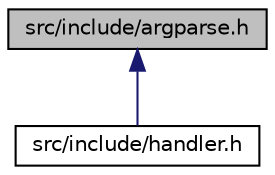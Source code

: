 digraph "src/include/argparse.h"
{
 // LATEX_PDF_SIZE
  edge [fontname="Helvetica",fontsize="10",labelfontname="Helvetica",labelfontsize="10"];
  node [fontname="Helvetica",fontsize="10",shape=record];
  Node1 [label="src/include/argparse.h",height=0.2,width=0.4,color="black", fillcolor="grey75", style="filled", fontcolor="black",tooltip="Provides stuff for argument parsing and return raw parsing result."];
  Node1 -> Node2 [dir="back",color="midnightblue",fontsize="10",style="solid",fontname="Helvetica"];
  Node2 [label="src/include/handler.h",height=0.2,width=0.4,color="black", fillcolor="white", style="filled",URL="$handler_8h.html",tooltip="Accepts raw parsing data and execute."];
}
